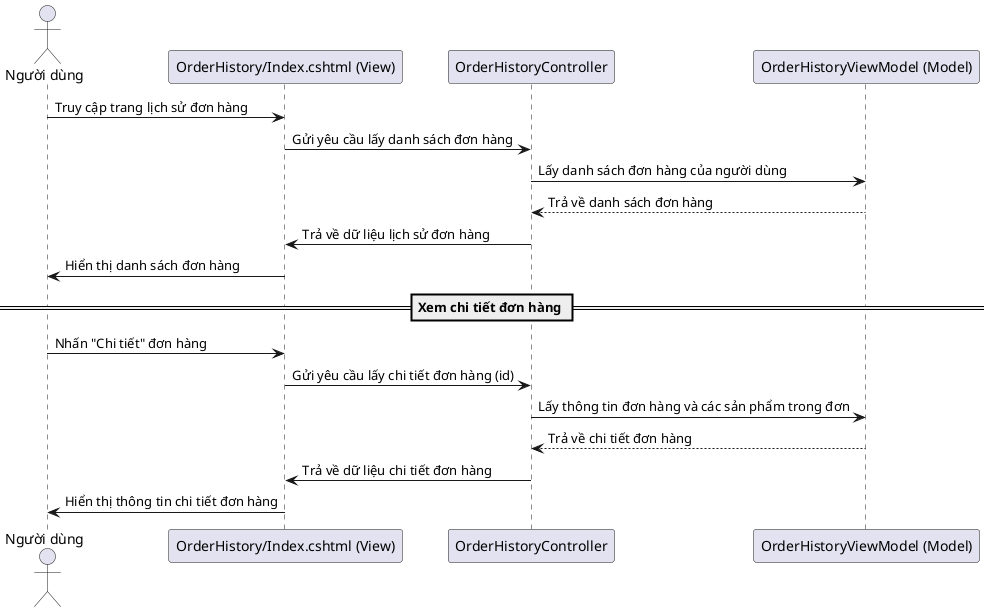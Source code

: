 @startuml
actor "Người dùng" as User
participant "OrderHistory/Index.cshtml (View)" as View
participant "OrderHistoryController" as Controller
participant "OrderHistoryViewModel (Model)" as Model

User -> View : Truy cập trang lịch sử đơn hàng
View -> Controller : Gửi yêu cầu lấy danh sách đơn hàng
Controller -> Model : Lấy danh sách đơn hàng của người dùng
Model --> Controller : Trả về danh sách đơn hàng
Controller -> View : Trả về dữ liệu lịch sử đơn hàng
View -> User : Hiển thị danh sách đơn hàng

== Xem chi tiết đơn hàng ==
User -> View : Nhấn "Chi tiết" đơn hàng
View -> Controller : Gửi yêu cầu lấy chi tiết đơn hàng (id)
Controller -> Model : Lấy thông tin đơn hàng và các sản phẩm trong đơn
Model --> Controller : Trả về chi tiết đơn hàng
Controller -> View : Trả về dữ liệu chi tiết đơn hàng
View -> User : Hiển thị thông tin chi tiết đơn hàng

@enduml